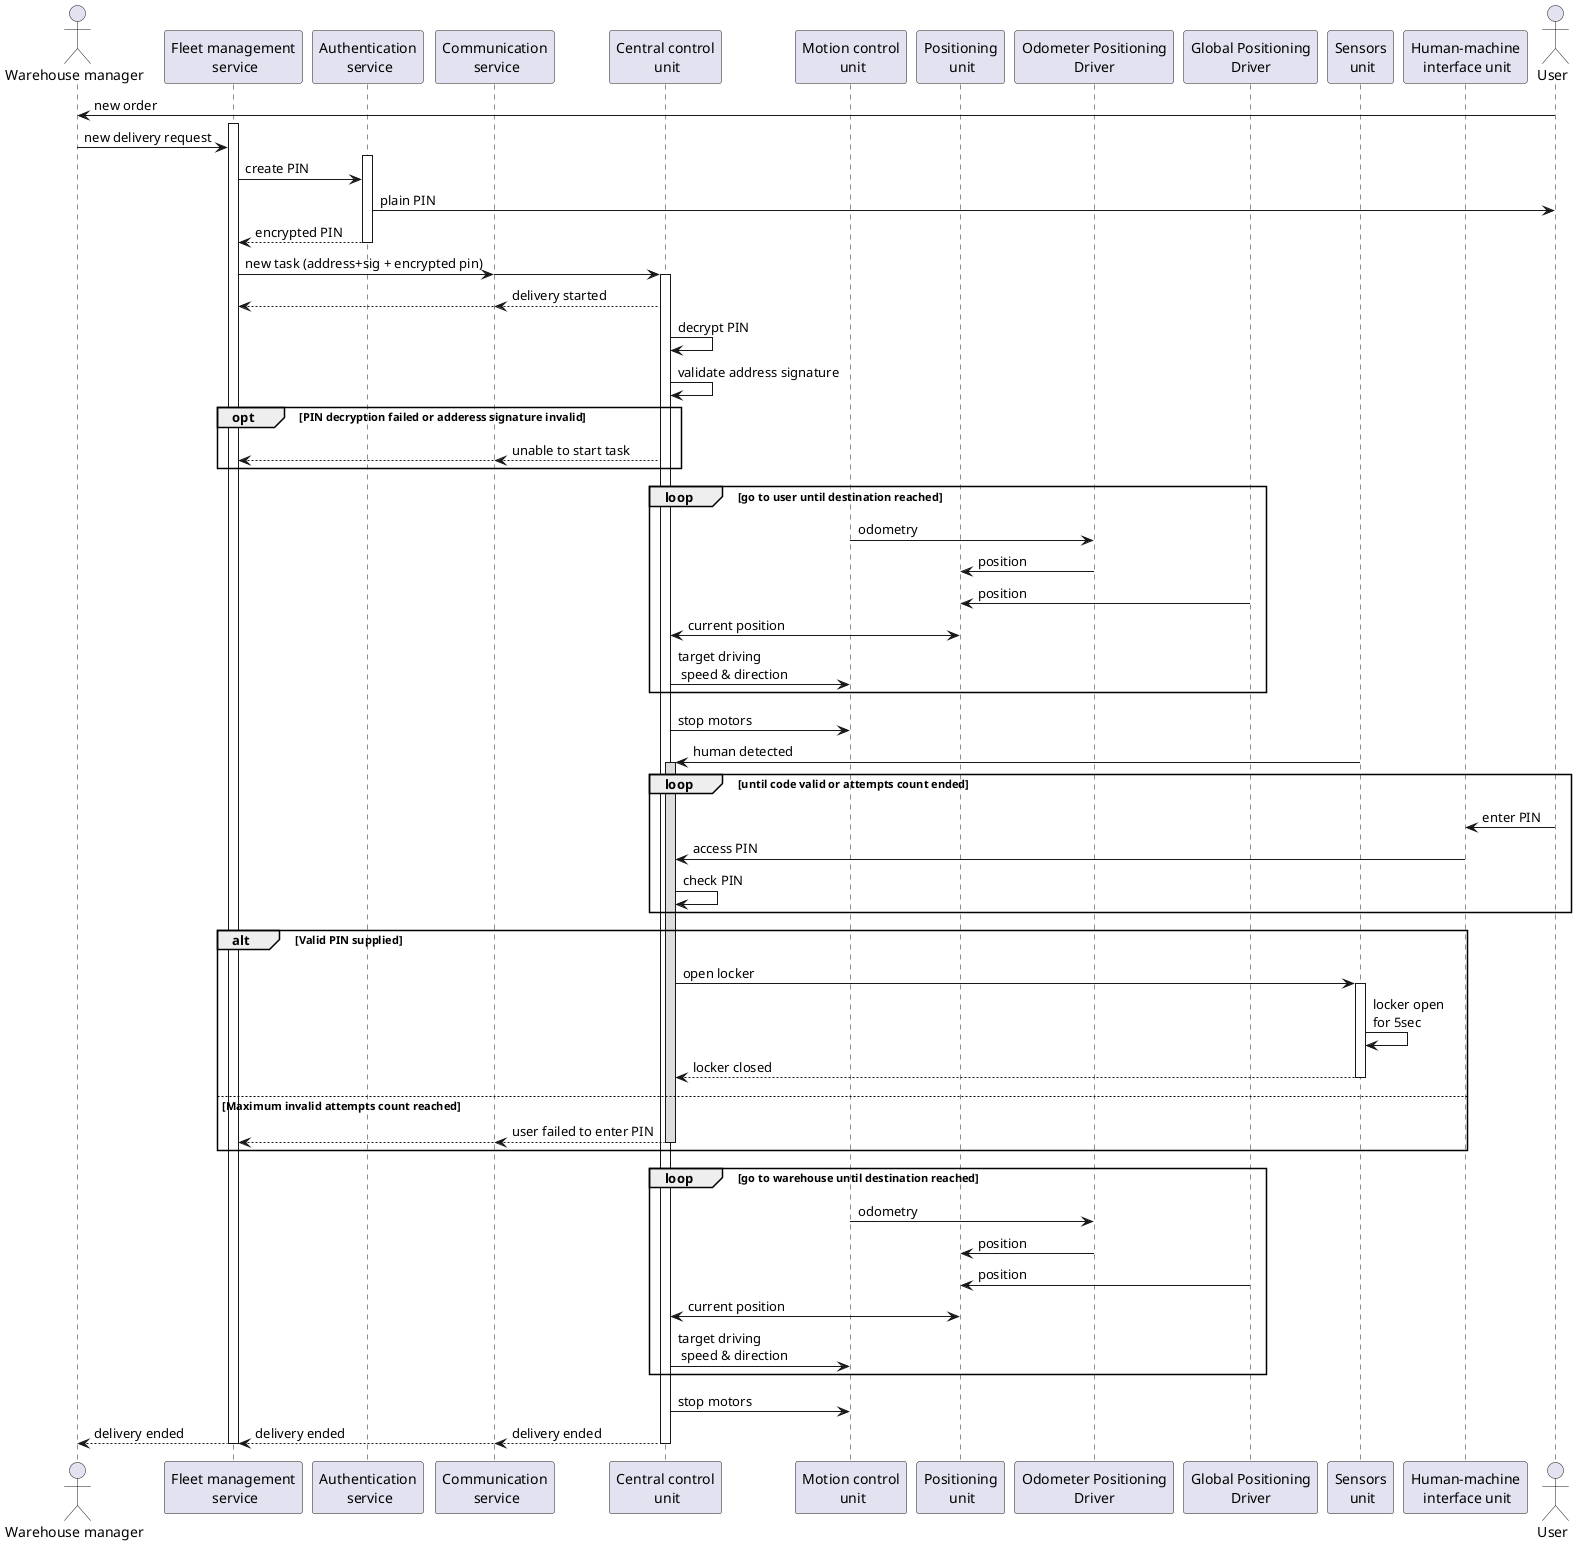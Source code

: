 @startuml
!pragma teoz true
'autonumber

actor "Warehouse manager" as WH
participant "Fleet management\n service" as FMS
participant "Authentication\n service" as AS
participant "Communication\n service" as CS
participant "Central control\n unit" as CCU
participant "Motion control\n unit" as MCU
participant "Positioning\n unit" as PU
participant "Odometer Positioning\nDriver" as OPD
participant "Global Positioning\nDriver" as GPD
participant "Sensors\n unit" as SU
participant "Human-machine\n interface unit" as HMI
actor "User" as User

User    -> WH:      new order
activate FMS
WH      -> FMS:     new delivery request
activate AS
FMS     -> AS:      create PIN
AS      -> User:    plain PIN
AS     --> FMS:     encrypted PIN
deactivate AS
FMS     -> CS:      new task (address+sig + encrypted pin)
&CS     -> CCU

activate CCU

CCU    --> CS:      delivery started
&CS    --> FMS:

CCU     -> CCU:     decrypt PIN
CCU     -> CCU:     validate address signature
opt PIN decryption failed or adderess signature invalid
CCU    --> CS:      unable to start task
&CS    --> FMS
end opt

loop go to user until destination reached

MCU     -> OPD:      odometry
OPD     -> PU:       position
GPD     -> PU:       position
PU      <-> CCU:     current position
CCU     -> MCU:      target driving\n speed & direction

end


CCU     -> MCU:     stop motors

SU      -> CCU:     human detected
activate CCU #DDDDDD


loop until code valid or attempts count ended
User    -> HMI:     enter PIN
HMI     -> CCU:     access PIN
CCU     -> CCU:     check PIN
end

alt Valid PIN supplied

CCU     -> SU:      open locker
activate SU
SU      -> SU:      locker open\nfor 5sec
SU     --> CCU:     locker closed
deactivate SU

else Maximum invalid attempts count reached

CCU    --> CS:      user failed to enter PIN
&CS    --> FMS

deactivate CCU
end

loop go to warehouse until destination reached
MCU     -> OPD:      odometry
OPD     -> PU:       position
GPD     -> PU:       position
PU      <-> CCU:     current position
CCU     -> MCU:      target driving\n speed & direction
end

CCU     -> MCU:     stop motors

CCU     --> CS:     delivery ended

deactivate CCU

&CS     --> FMS:    delivery ended
&FMS    --> WH:     delivery ended

deactivate FMS


@enduml
